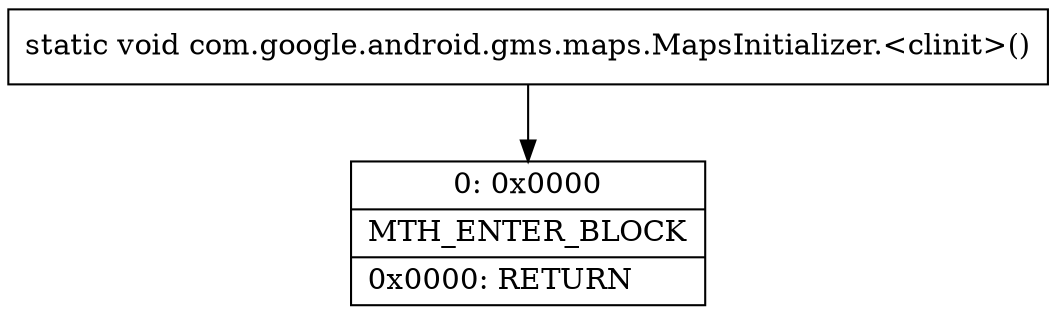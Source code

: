 digraph "CFG forcom.google.android.gms.maps.MapsInitializer.\<clinit\>()V" {
Node_0 [shape=record,label="{0\:\ 0x0000|MTH_ENTER_BLOCK\l|0x0000: RETURN   \l}"];
MethodNode[shape=record,label="{static void com.google.android.gms.maps.MapsInitializer.\<clinit\>() }"];
MethodNode -> Node_0;
}

